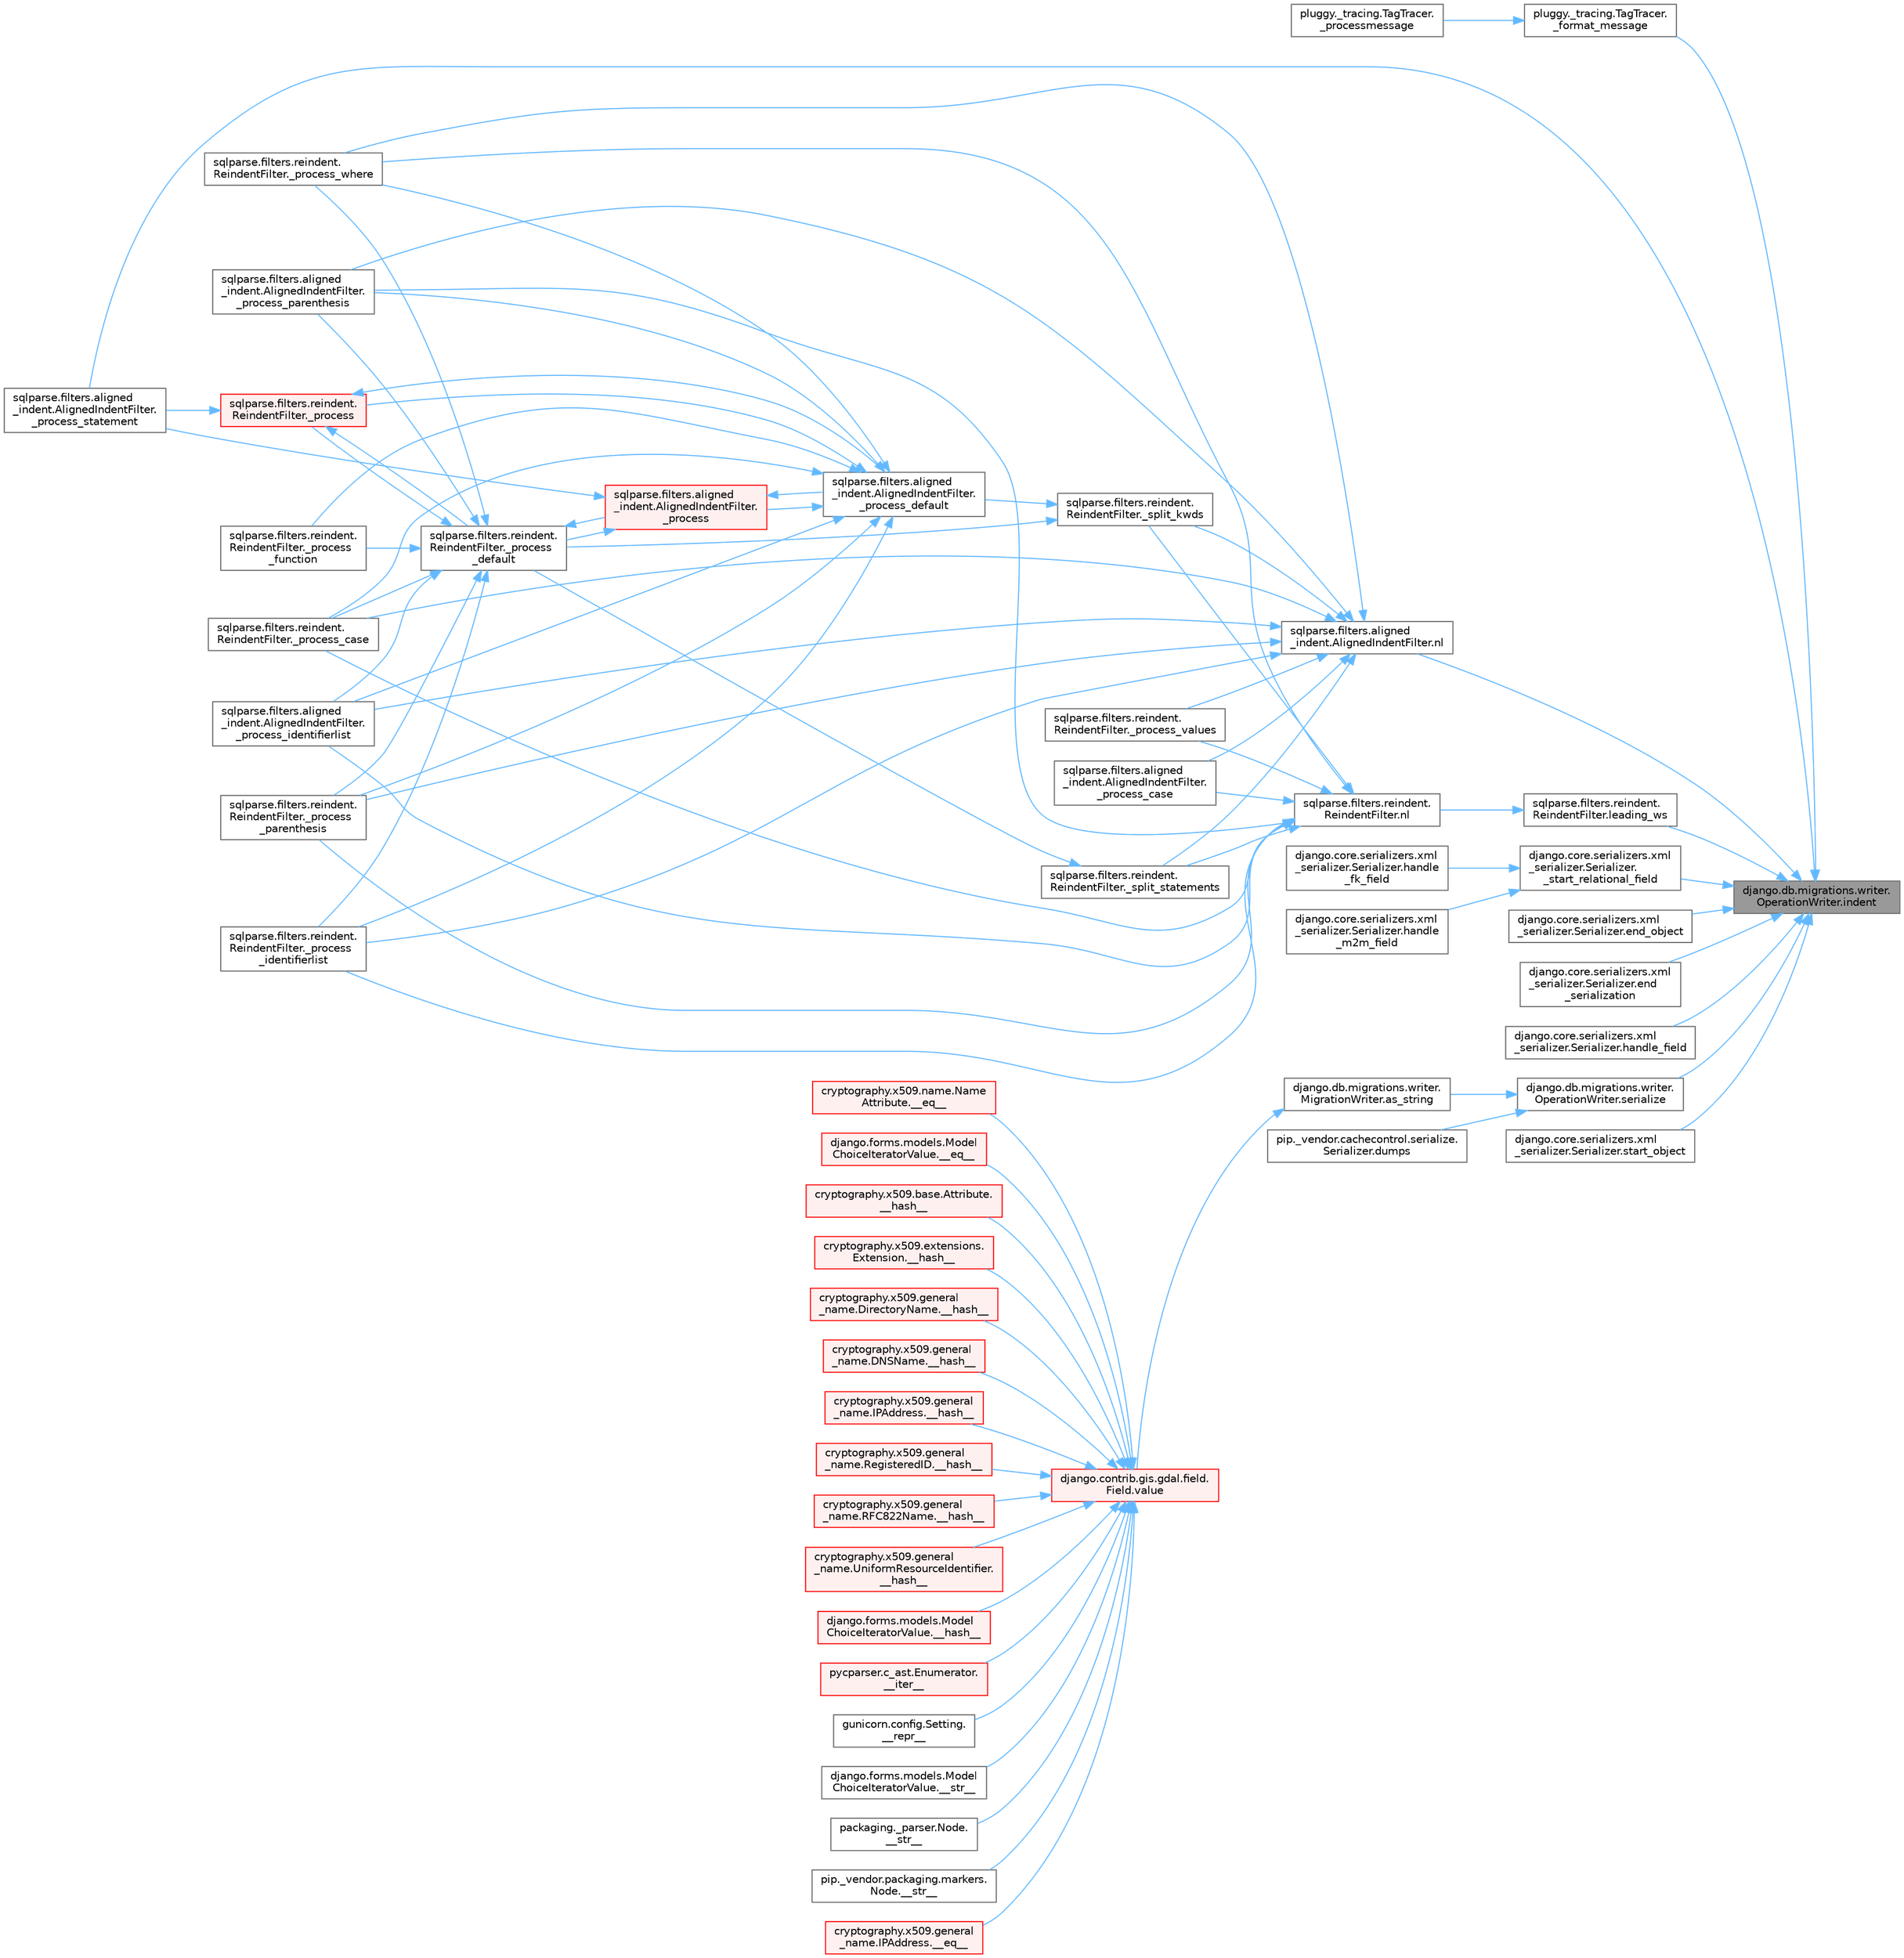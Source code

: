 digraph "django.db.migrations.writer.OperationWriter.indent"
{
 // LATEX_PDF_SIZE
  bgcolor="transparent";
  edge [fontname=Helvetica,fontsize=10,labelfontname=Helvetica,labelfontsize=10];
  node [fontname=Helvetica,fontsize=10,shape=box,height=0.2,width=0.4];
  rankdir="RL";
  Node1 [id="Node000001",label="django.db.migrations.writer.\lOperationWriter.indent",height=0.2,width=0.4,color="gray40", fillcolor="grey60", style="filled", fontcolor="black",tooltip=" "];
  Node1 -> Node2 [id="edge1_Node000001_Node000002",dir="back",color="steelblue1",style="solid",tooltip=" "];
  Node2 [id="Node000002",label="pluggy._tracing.TagTracer.\l_format_message",height=0.2,width=0.4,color="grey40", fillcolor="white", style="filled",URL="$classpluggy_1_1__tracing_1_1_tag_tracer.html#a1da35786e58e438e341285c4f9a843c0",tooltip=" "];
  Node2 -> Node3 [id="edge2_Node000002_Node000003",dir="back",color="steelblue1",style="solid",tooltip=" "];
  Node3 [id="Node000003",label="pluggy._tracing.TagTracer.\l_processmessage",height=0.2,width=0.4,color="grey40", fillcolor="white", style="filled",URL="$classpluggy_1_1__tracing_1_1_tag_tracer.html#a082b2a33571700a9216b63010296c792",tooltip=" "];
  Node1 -> Node4 [id="edge3_Node000001_Node000004",dir="back",color="steelblue1",style="solid",tooltip=" "];
  Node4 [id="Node000004",label="sqlparse.filters.aligned\l_indent.AlignedIndentFilter.\l_process_statement",height=0.2,width=0.4,color="grey40", fillcolor="white", style="filled",URL="$classsqlparse_1_1filters_1_1aligned__indent_1_1_aligned_indent_filter.html#a0dc0e7f7d4e057c4840e8b0830e2e31e",tooltip=" "];
  Node1 -> Node5 [id="edge4_Node000001_Node000005",dir="back",color="steelblue1",style="solid",tooltip=" "];
  Node5 [id="Node000005",label="django.core.serializers.xml\l_serializer.Serializer.\l_start_relational_field",height=0.2,width=0.4,color="grey40", fillcolor="white", style="filled",URL="$classdjango_1_1core_1_1serializers_1_1xml__serializer_1_1_serializer.html#a4b078539da42217b35b0ab20df3b39ad",tooltip=" "];
  Node5 -> Node6 [id="edge5_Node000005_Node000006",dir="back",color="steelblue1",style="solid",tooltip=" "];
  Node6 [id="Node000006",label="django.core.serializers.xml\l_serializer.Serializer.handle\l_fk_field",height=0.2,width=0.4,color="grey40", fillcolor="white", style="filled",URL="$classdjango_1_1core_1_1serializers_1_1xml__serializer_1_1_serializer.html#ab911f3ab1caa4b9cb78924b2bf7e2cb3",tooltip=" "];
  Node5 -> Node7 [id="edge6_Node000005_Node000007",dir="back",color="steelblue1",style="solid",tooltip=" "];
  Node7 [id="Node000007",label="django.core.serializers.xml\l_serializer.Serializer.handle\l_m2m_field",height=0.2,width=0.4,color="grey40", fillcolor="white", style="filled",URL="$classdjango_1_1core_1_1serializers_1_1xml__serializer_1_1_serializer.html#a6ff933d8f046b845fdbc4268f7bde57b",tooltip=" "];
  Node1 -> Node8 [id="edge7_Node000001_Node000008",dir="back",color="steelblue1",style="solid",tooltip=" "];
  Node8 [id="Node000008",label="django.core.serializers.xml\l_serializer.Serializer.end_object",height=0.2,width=0.4,color="grey40", fillcolor="white", style="filled",URL="$classdjango_1_1core_1_1serializers_1_1xml__serializer_1_1_serializer.html#aa782901626b7c96466151518070d9f44",tooltip=" "];
  Node1 -> Node9 [id="edge8_Node000001_Node000009",dir="back",color="steelblue1",style="solid",tooltip=" "];
  Node9 [id="Node000009",label="django.core.serializers.xml\l_serializer.Serializer.end\l_serialization",height=0.2,width=0.4,color="grey40", fillcolor="white", style="filled",URL="$classdjango_1_1core_1_1serializers_1_1xml__serializer_1_1_serializer.html#ab5d6234290de0e2eb45a795cc16a6aaf",tooltip=" "];
  Node1 -> Node10 [id="edge9_Node000001_Node000010",dir="back",color="steelblue1",style="solid",tooltip=" "];
  Node10 [id="Node000010",label="django.core.serializers.xml\l_serializer.Serializer.handle_field",height=0.2,width=0.4,color="grey40", fillcolor="white", style="filled",URL="$classdjango_1_1core_1_1serializers_1_1xml__serializer_1_1_serializer.html#a74e883418f89760726500f208664c9e4",tooltip=" "];
  Node1 -> Node11 [id="edge10_Node000001_Node000011",dir="back",color="steelblue1",style="solid",tooltip=" "];
  Node11 [id="Node000011",label="sqlparse.filters.reindent.\lReindentFilter.leading_ws",height=0.2,width=0.4,color="grey40", fillcolor="white", style="filled",URL="$classsqlparse_1_1filters_1_1reindent_1_1_reindent_filter.html#a75cf71d340673c54ed22a864dd4227ce",tooltip=" "];
  Node11 -> Node12 [id="edge11_Node000011_Node000012",dir="back",color="steelblue1",style="solid",tooltip=" "];
  Node12 [id="Node000012",label="sqlparse.filters.reindent.\lReindentFilter.nl",height=0.2,width=0.4,color="grey40", fillcolor="white", style="filled",URL="$classsqlparse_1_1filters_1_1reindent_1_1_reindent_filter.html#ae085b652281f61b558e777b836a54ee2",tooltip=" "];
  Node12 -> Node13 [id="edge12_Node000012_Node000013",dir="back",color="steelblue1",style="solid",tooltip=" "];
  Node13 [id="Node000013",label="sqlparse.filters.aligned\l_indent.AlignedIndentFilter.\l_process_case",height=0.2,width=0.4,color="grey40", fillcolor="white", style="filled",URL="$classsqlparse_1_1filters_1_1aligned__indent_1_1_aligned_indent_filter.html#a86c5818f59fc0c33da38e4d776be62d0",tooltip=" "];
  Node12 -> Node14 [id="edge13_Node000012_Node000014",dir="back",color="steelblue1",style="solid",tooltip=" "];
  Node14 [id="Node000014",label="sqlparse.filters.reindent.\lReindentFilter._process_case",height=0.2,width=0.4,color="grey40", fillcolor="white", style="filled",URL="$classsqlparse_1_1filters_1_1reindent_1_1_reindent_filter.html#aa388d01e64872b26a75ecd643e04756d",tooltip=" "];
  Node12 -> Node15 [id="edge14_Node000012_Node000015",dir="back",color="steelblue1",style="solid",tooltip=" "];
  Node15 [id="Node000015",label="sqlparse.filters.aligned\l_indent.AlignedIndentFilter.\l_process_identifierlist",height=0.2,width=0.4,color="grey40", fillcolor="white", style="filled",URL="$classsqlparse_1_1filters_1_1aligned__indent_1_1_aligned_indent_filter.html#abcb7771d6ec4e8b27547d32b6ed5a464",tooltip=" "];
  Node12 -> Node16 [id="edge15_Node000012_Node000016",dir="back",color="steelblue1",style="solid",tooltip=" "];
  Node16 [id="Node000016",label="sqlparse.filters.reindent.\lReindentFilter._process\l_identifierlist",height=0.2,width=0.4,color="grey40", fillcolor="white", style="filled",URL="$classsqlparse_1_1filters_1_1reindent_1_1_reindent_filter.html#a78569a89684b032ab25014f95ec08ca6",tooltip=" "];
  Node12 -> Node17 [id="edge16_Node000012_Node000017",dir="back",color="steelblue1",style="solid",tooltip=" "];
  Node17 [id="Node000017",label="sqlparse.filters.aligned\l_indent.AlignedIndentFilter.\l_process_parenthesis",height=0.2,width=0.4,color="grey40", fillcolor="white", style="filled",URL="$classsqlparse_1_1filters_1_1aligned__indent_1_1_aligned_indent_filter.html#a6434c8b95516841ceaa94618c9633ba8",tooltip=" "];
  Node12 -> Node18 [id="edge17_Node000012_Node000018",dir="back",color="steelblue1",style="solid",tooltip=" "];
  Node18 [id="Node000018",label="sqlparse.filters.reindent.\lReindentFilter._process\l_parenthesis",height=0.2,width=0.4,color="grey40", fillcolor="white", style="filled",URL="$classsqlparse_1_1filters_1_1reindent_1_1_reindent_filter.html#a9d47731036de8918efc549068ebb75c8",tooltip=" "];
  Node12 -> Node19 [id="edge18_Node000012_Node000019",dir="back",color="steelblue1",style="solid",tooltip=" "];
  Node19 [id="Node000019",label="sqlparse.filters.reindent.\lReindentFilter._process_values",height=0.2,width=0.4,color="grey40", fillcolor="white", style="filled",URL="$classsqlparse_1_1filters_1_1reindent_1_1_reindent_filter.html#a8462e70a444c879c3afdf0d3b56e5a28",tooltip=" "];
  Node12 -> Node20 [id="edge19_Node000012_Node000020",dir="back",color="steelblue1",style="solid",tooltip=" "];
  Node20 [id="Node000020",label="sqlparse.filters.reindent.\lReindentFilter._process_where",height=0.2,width=0.4,color="grey40", fillcolor="white", style="filled",URL="$classsqlparse_1_1filters_1_1reindent_1_1_reindent_filter.html#a3c457b0c21ece405ff6e543b59dfc8a7",tooltip=" "];
  Node12 -> Node21 [id="edge20_Node000012_Node000021",dir="back",color="steelblue1",style="solid",tooltip=" "];
  Node21 [id="Node000021",label="sqlparse.filters.reindent.\lReindentFilter._split_kwds",height=0.2,width=0.4,color="grey40", fillcolor="white", style="filled",URL="$classsqlparse_1_1filters_1_1reindent_1_1_reindent_filter.html#a1fca586c26a325f1e9150ed20bb699e5",tooltip=" "];
  Node21 -> Node22 [id="edge21_Node000021_Node000022",dir="back",color="steelblue1",style="solid",tooltip=" "];
  Node22 [id="Node000022",label="sqlparse.filters.aligned\l_indent.AlignedIndentFilter.\l_process_default",height=0.2,width=0.4,color="grey40", fillcolor="white", style="filled",URL="$classsqlparse_1_1filters_1_1aligned__indent_1_1_aligned_indent_filter.html#a3ea4e4dfdbefcbe959c08542b0d53201",tooltip=" "];
  Node22 -> Node23 [id="edge22_Node000022_Node000023",dir="back",color="steelblue1",style="solid",tooltip=" "];
  Node23 [id="Node000023",label="sqlparse.filters.aligned\l_indent.AlignedIndentFilter.\l_process",height=0.2,width=0.4,color="red", fillcolor="#FFF0F0", style="filled",URL="$classsqlparse_1_1filters_1_1aligned__indent_1_1_aligned_indent_filter.html#ad998883fe7e7b68c6f4a789c37311b87",tooltip=" "];
  Node23 -> Node22 [id="edge23_Node000023_Node000022",dir="back",color="steelblue1",style="solid",tooltip=" "];
  Node23 -> Node25 [id="edge24_Node000023_Node000025",dir="back",color="steelblue1",style="solid",tooltip=" "];
  Node25 [id="Node000025",label="sqlparse.filters.reindent.\lReindentFilter._process\l_default",height=0.2,width=0.4,color="grey40", fillcolor="white", style="filled",URL="$classsqlparse_1_1filters_1_1reindent_1_1_reindent_filter.html#a1c1a3a8db38895a336e3e44c9ce4dc14",tooltip=" "];
  Node25 -> Node23 [id="edge25_Node000025_Node000023",dir="back",color="steelblue1",style="solid",tooltip=" "];
  Node25 -> Node26 [id="edge26_Node000025_Node000026",dir="back",color="steelblue1",style="solid",tooltip=" "];
  Node26 [id="Node000026",label="sqlparse.filters.reindent.\lReindentFilter._process",height=0.2,width=0.4,color="red", fillcolor="#FFF0F0", style="filled",URL="$classsqlparse_1_1filters_1_1reindent_1_1_reindent_filter.html#aa8d7cd3a887a74b15b60245754c2f0ad",tooltip=" "];
  Node26 -> Node22 [id="edge27_Node000026_Node000022",dir="back",color="steelblue1",style="solid",tooltip=" "];
  Node26 -> Node25 [id="edge28_Node000026_Node000025",dir="back",color="steelblue1",style="solid",tooltip=" "];
  Node26 -> Node4 [id="edge29_Node000026_Node000004",dir="back",color="steelblue1",style="solid",tooltip=" "];
  Node25 -> Node14 [id="edge30_Node000025_Node000014",dir="back",color="steelblue1",style="solid",tooltip=" "];
  Node25 -> Node33 [id="edge31_Node000025_Node000033",dir="back",color="steelblue1",style="solid",tooltip=" "];
  Node33 [id="Node000033",label="sqlparse.filters.reindent.\lReindentFilter._process\l_function",height=0.2,width=0.4,color="grey40", fillcolor="white", style="filled",URL="$classsqlparse_1_1filters_1_1reindent_1_1_reindent_filter.html#a4743aabf7578671b08c44758a79221a1",tooltip=" "];
  Node25 -> Node15 [id="edge32_Node000025_Node000015",dir="back",color="steelblue1",style="solid",tooltip=" "];
  Node25 -> Node16 [id="edge33_Node000025_Node000016",dir="back",color="steelblue1",style="solid",tooltip=" "];
  Node25 -> Node17 [id="edge34_Node000025_Node000017",dir="back",color="steelblue1",style="solid",tooltip=" "];
  Node25 -> Node18 [id="edge35_Node000025_Node000018",dir="back",color="steelblue1",style="solid",tooltip=" "];
  Node25 -> Node20 [id="edge36_Node000025_Node000020",dir="back",color="steelblue1",style="solid",tooltip=" "];
  Node23 -> Node4 [id="edge37_Node000023_Node000004",dir="back",color="steelblue1",style="solid",tooltip=" "];
  Node22 -> Node26 [id="edge38_Node000022_Node000026",dir="back",color="steelblue1",style="solid",tooltip=" "];
  Node22 -> Node14 [id="edge39_Node000022_Node000014",dir="back",color="steelblue1",style="solid",tooltip=" "];
  Node22 -> Node33 [id="edge40_Node000022_Node000033",dir="back",color="steelblue1",style="solid",tooltip=" "];
  Node22 -> Node15 [id="edge41_Node000022_Node000015",dir="back",color="steelblue1",style="solid",tooltip=" "];
  Node22 -> Node16 [id="edge42_Node000022_Node000016",dir="back",color="steelblue1",style="solid",tooltip=" "];
  Node22 -> Node17 [id="edge43_Node000022_Node000017",dir="back",color="steelblue1",style="solid",tooltip=" "];
  Node22 -> Node18 [id="edge44_Node000022_Node000018",dir="back",color="steelblue1",style="solid",tooltip=" "];
  Node22 -> Node20 [id="edge45_Node000022_Node000020",dir="back",color="steelblue1",style="solid",tooltip=" "];
  Node21 -> Node25 [id="edge46_Node000021_Node000025",dir="back",color="steelblue1",style="solid",tooltip=" "];
  Node12 -> Node34 [id="edge47_Node000012_Node000034",dir="back",color="steelblue1",style="solid",tooltip=" "];
  Node34 [id="Node000034",label="sqlparse.filters.reindent.\lReindentFilter._split_statements",height=0.2,width=0.4,color="grey40", fillcolor="white", style="filled",URL="$classsqlparse_1_1filters_1_1reindent_1_1_reindent_filter.html#a172a5c6d57edffb58c5a1860295f83cc",tooltip=" "];
  Node34 -> Node25 [id="edge48_Node000034_Node000025",dir="back",color="steelblue1",style="solid",tooltip=" "];
  Node1 -> Node35 [id="edge49_Node000001_Node000035",dir="back",color="steelblue1",style="solid",tooltip=" "];
  Node35 [id="Node000035",label="sqlparse.filters.aligned\l_indent.AlignedIndentFilter.nl",height=0.2,width=0.4,color="grey40", fillcolor="white", style="filled",URL="$classsqlparse_1_1filters_1_1aligned__indent_1_1_aligned_indent_filter.html#a0137da1c080d0ab864e01e6c9d70a2c8",tooltip=" "];
  Node35 -> Node13 [id="edge50_Node000035_Node000013",dir="back",color="steelblue1",style="solid",tooltip=" "];
  Node35 -> Node14 [id="edge51_Node000035_Node000014",dir="back",color="steelblue1",style="solid",tooltip=" "];
  Node35 -> Node15 [id="edge52_Node000035_Node000015",dir="back",color="steelblue1",style="solid",tooltip=" "];
  Node35 -> Node16 [id="edge53_Node000035_Node000016",dir="back",color="steelblue1",style="solid",tooltip=" "];
  Node35 -> Node17 [id="edge54_Node000035_Node000017",dir="back",color="steelblue1",style="solid",tooltip=" "];
  Node35 -> Node18 [id="edge55_Node000035_Node000018",dir="back",color="steelblue1",style="solid",tooltip=" "];
  Node35 -> Node19 [id="edge56_Node000035_Node000019",dir="back",color="steelblue1",style="solid",tooltip=" "];
  Node35 -> Node20 [id="edge57_Node000035_Node000020",dir="back",color="steelblue1",style="solid",tooltip=" "];
  Node35 -> Node21 [id="edge58_Node000035_Node000021",dir="back",color="steelblue1",style="solid",tooltip=" "];
  Node35 -> Node34 [id="edge59_Node000035_Node000034",dir="back",color="steelblue1",style="solid",tooltip=" "];
  Node1 -> Node36 [id="edge60_Node000001_Node000036",dir="back",color="steelblue1",style="solid",tooltip=" "];
  Node36 [id="Node000036",label="django.db.migrations.writer.\lOperationWriter.serialize",height=0.2,width=0.4,color="grey40", fillcolor="white", style="filled",URL="$classdjango_1_1db_1_1migrations_1_1writer_1_1_operation_writer.html#a866e8d13e1c54a35d74e9a6b0383b2f8",tooltip=" "];
  Node36 -> Node37 [id="edge61_Node000036_Node000037",dir="back",color="steelblue1",style="solid",tooltip=" "];
  Node37 [id="Node000037",label="django.db.migrations.writer.\lMigrationWriter.as_string",height=0.2,width=0.4,color="grey40", fillcolor="white", style="filled",URL="$classdjango_1_1db_1_1migrations_1_1writer_1_1_migration_writer.html#a4cf831cf0ce1f20f21c7e5ce5ec60980",tooltip=" "];
  Node37 -> Node38 [id="edge62_Node000037_Node000038",dir="back",color="steelblue1",style="solid",tooltip=" "];
  Node38 [id="Node000038",label="django.contrib.gis.gdal.field.\lField.value",height=0.2,width=0.4,color="red", fillcolor="#FFF0F0", style="filled",URL="$classdjango_1_1contrib_1_1gis_1_1gdal_1_1field_1_1_field.html#a0534fa49aaead023461bb9458776c33c",tooltip=" "];
  Node38 -> Node39 [id="edge63_Node000038_Node000039",dir="back",color="steelblue1",style="solid",tooltip=" "];
  Node39 [id="Node000039",label="cryptography.x509.general\l_name.IPAddress.__eq__",height=0.2,width=0.4,color="red", fillcolor="#FFF0F0", style="filled",URL="$classcryptography_1_1x509_1_1general__name_1_1_i_p_address.html#a9f03c0f27b7fab1555e850429408e0c6",tooltip=" "];
  Node38 -> Node48 [id="edge64_Node000038_Node000048",dir="back",color="steelblue1",style="solid",tooltip=" "];
  Node48 [id="Node000048",label="cryptography.x509.name.Name\lAttribute.__eq__",height=0.2,width=0.4,color="red", fillcolor="#FFF0F0", style="filled",URL="$classcryptography_1_1x509_1_1name_1_1_name_attribute.html#a3f7665b71204e40b3ad9e6f6cbd9c76b",tooltip=" "];
  Node38 -> Node49 [id="edge65_Node000038_Node000049",dir="back",color="steelblue1",style="solid",tooltip=" "];
  Node49 [id="Node000049",label="django.forms.models.Model\lChoiceIteratorValue.__eq__",height=0.2,width=0.4,color="red", fillcolor="#FFF0F0", style="filled",URL="$classdjango_1_1forms_1_1models_1_1_model_choice_iterator_value.html#a5e0a7c8283981cabbbd59372a3664ba4",tooltip=" "];
  Node38 -> Node50 [id="edge66_Node000038_Node000050",dir="back",color="steelblue1",style="solid",tooltip=" "];
  Node50 [id="Node000050",label="cryptography.x509.base.Attribute.\l__hash__",height=0.2,width=0.4,color="red", fillcolor="#FFF0F0", style="filled",URL="$classcryptography_1_1x509_1_1base_1_1_attribute.html#ac75831a8a55d19823de67d9bd79fea12",tooltip=" "];
  Node38 -> Node53 [id="edge67_Node000038_Node000053",dir="back",color="steelblue1",style="solid",tooltip=" "];
  Node53 [id="Node000053",label="cryptography.x509.extensions.\lExtension.__hash__",height=0.2,width=0.4,color="red", fillcolor="#FFF0F0", style="filled",URL="$classcryptography_1_1x509_1_1extensions_1_1_extension.html#a7744510faba9373c947790041c25021e",tooltip=" "];
  Node38 -> Node54 [id="edge68_Node000038_Node000054",dir="back",color="steelblue1",style="solid",tooltip=" "];
  Node54 [id="Node000054",label="cryptography.x509.general\l_name.DirectoryName.__hash__",height=0.2,width=0.4,color="red", fillcolor="#FFF0F0", style="filled",URL="$classcryptography_1_1x509_1_1general__name_1_1_directory_name.html#a72d42dff890691a0b51125ae2f26044e",tooltip=" "];
  Node38 -> Node55 [id="edge69_Node000038_Node000055",dir="back",color="steelblue1",style="solid",tooltip=" "];
  Node55 [id="Node000055",label="cryptography.x509.general\l_name.DNSName.__hash__",height=0.2,width=0.4,color="red", fillcolor="#FFF0F0", style="filled",URL="$classcryptography_1_1x509_1_1general__name_1_1_d_n_s_name.html#a460f8dfd06b7596ce04fd2167416fded",tooltip=" "];
  Node38 -> Node56 [id="edge70_Node000038_Node000056",dir="back",color="steelblue1",style="solid",tooltip=" "];
  Node56 [id="Node000056",label="cryptography.x509.general\l_name.IPAddress.__hash__",height=0.2,width=0.4,color="red", fillcolor="#FFF0F0", style="filled",URL="$classcryptography_1_1x509_1_1general__name_1_1_i_p_address.html#ab656cae16308d1b2937a28d05fb6c4d0",tooltip=" "];
  Node38 -> Node57 [id="edge71_Node000038_Node000057",dir="back",color="steelblue1",style="solid",tooltip=" "];
  Node57 [id="Node000057",label="cryptography.x509.general\l_name.RegisteredID.__hash__",height=0.2,width=0.4,color="red", fillcolor="#FFF0F0", style="filled",URL="$classcryptography_1_1x509_1_1general__name_1_1_registered_i_d.html#af8d2046e0999f369244c67c2198733a7",tooltip=" "];
  Node38 -> Node58 [id="edge72_Node000038_Node000058",dir="back",color="steelblue1",style="solid",tooltip=" "];
  Node58 [id="Node000058",label="cryptography.x509.general\l_name.RFC822Name.__hash__",height=0.2,width=0.4,color="red", fillcolor="#FFF0F0", style="filled",URL="$classcryptography_1_1x509_1_1general__name_1_1_r_f_c822_name.html#a81035374ac9fb28683c691986d008647",tooltip=" "];
  Node38 -> Node59 [id="edge73_Node000038_Node000059",dir="back",color="steelblue1",style="solid",tooltip=" "];
  Node59 [id="Node000059",label="cryptography.x509.general\l_name.UniformResourceIdentifier.\l__hash__",height=0.2,width=0.4,color="red", fillcolor="#FFF0F0", style="filled",URL="$classcryptography_1_1x509_1_1general__name_1_1_uniform_resource_identifier.html#ac855ede87ae6fe5259923efe7a93fb86",tooltip=" "];
  Node38 -> Node60 [id="edge74_Node000038_Node000060",dir="back",color="steelblue1",style="solid",tooltip=" "];
  Node60 [id="Node000060",label="django.forms.models.Model\lChoiceIteratorValue.__hash__",height=0.2,width=0.4,color="red", fillcolor="#FFF0F0", style="filled",URL="$classdjango_1_1forms_1_1models_1_1_model_choice_iterator_value.html#a4e38034545989b541d673781515faa87",tooltip=" "];
  Node38 -> Node61 [id="edge75_Node000038_Node000061",dir="back",color="steelblue1",style="solid",tooltip=" "];
  Node61 [id="Node000061",label="pycparser.c_ast.Enumerator.\l__iter__",height=0.2,width=0.4,color="red", fillcolor="#FFF0F0", style="filled",URL="$classpycparser_1_1c__ast_1_1_enumerator.html#a3cf4b212d12eecc5f6dc9519e168e4d6",tooltip=" "];
  Node38 -> Node64 [id="edge76_Node000038_Node000064",dir="back",color="steelblue1",style="solid",tooltip=" "];
  Node64 [id="Node000064",label="gunicorn.config.Setting.\l__repr__",height=0.2,width=0.4,color="grey40", fillcolor="white", style="filled",URL="$classgunicorn_1_1config_1_1_setting.html#aac61cf1b2eeb8df9723694b12567d07b",tooltip=" "];
  Node38 -> Node65 [id="edge77_Node000038_Node000065",dir="back",color="steelblue1",style="solid",tooltip=" "];
  Node65 [id="Node000065",label="django.forms.models.Model\lChoiceIteratorValue.__str__",height=0.2,width=0.4,color="grey40", fillcolor="white", style="filled",URL="$classdjango_1_1forms_1_1models_1_1_model_choice_iterator_value.html#afbc2913ec5456c1b548c158e842675e8",tooltip=" "];
  Node38 -> Node66 [id="edge78_Node000038_Node000066",dir="back",color="steelblue1",style="solid",tooltip=" "];
  Node66 [id="Node000066",label="packaging._parser.Node.\l__str__",height=0.2,width=0.4,color="grey40", fillcolor="white", style="filled",URL="$classpackaging_1_1__parser_1_1_node.html#a9e6bb62d834f746ff13813cd8b633ee9",tooltip=" "];
  Node38 -> Node67 [id="edge79_Node000038_Node000067",dir="back",color="steelblue1",style="solid",tooltip=" "];
  Node67 [id="Node000067",label="pip._vendor.packaging.markers.\lNode.__str__",height=0.2,width=0.4,color="grey40", fillcolor="white", style="filled",URL="$classpip_1_1__vendor_1_1packaging_1_1markers_1_1_node.html#a62e2e518274efa7011d55b0db12e61b6",tooltip=" "];
  Node36 -> Node2440 [id="edge80_Node000036_Node002440",dir="back",color="steelblue1",style="solid",tooltip=" "];
  Node2440 [id="Node002440",label="pip._vendor.cachecontrol.serialize.\lSerializer.dumps",height=0.2,width=0.4,color="grey40", fillcolor="white", style="filled",URL="$classpip_1_1__vendor_1_1cachecontrol_1_1serialize_1_1_serializer.html#af9655b2c82e5c0e3d17fd611d32c7804",tooltip=" "];
  Node1 -> Node1566 [id="edge81_Node000001_Node001566",dir="back",color="steelblue1",style="solid",tooltip=" "];
  Node1566 [id="Node001566",label="django.core.serializers.xml\l_serializer.Serializer.start_object",height=0.2,width=0.4,color="grey40", fillcolor="white", style="filled",URL="$classdjango_1_1core_1_1serializers_1_1xml__serializer_1_1_serializer.html#a351a4392a10702fe88b079ea33fd314c",tooltip=" "];
}
